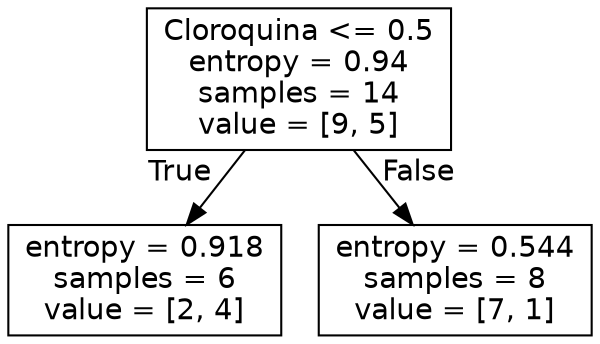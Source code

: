 digraph Tree {
node [shape=box, fontname="helvetica"] ;
edge [fontname="helvetica"] ;
0 [label="Cloroquina <= 0.5\nentropy = 0.94\nsamples = 14\nvalue = [9, 5]"] ;
1 [label="entropy = 0.918\nsamples = 6\nvalue = [2, 4]"] ;
0 -> 1 [labeldistance=2.5, labelangle=45, headlabel="True"] ;
2 [label="entropy = 0.544\nsamples = 8\nvalue = [7, 1]"] ;
0 -> 2 [labeldistance=2.5, labelangle=-45, headlabel="False"] ;
}